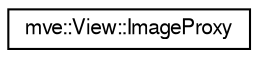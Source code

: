 digraph "Graphical Class Hierarchy"
{
  edge [fontname="FreeSans",fontsize="10",labelfontname="FreeSans",labelfontsize="10"];
  node [fontname="FreeSans",fontsize="10",shape=record];
  rankdir="LR";
  Node0 [label="mve::View::ImageProxy",height=0.2,width=0.4,color="black", fillcolor="white", style="filled",URL="$structmve_1_1_view_1_1_image_proxy.html",tooltip="Proxy for images. "];
}
